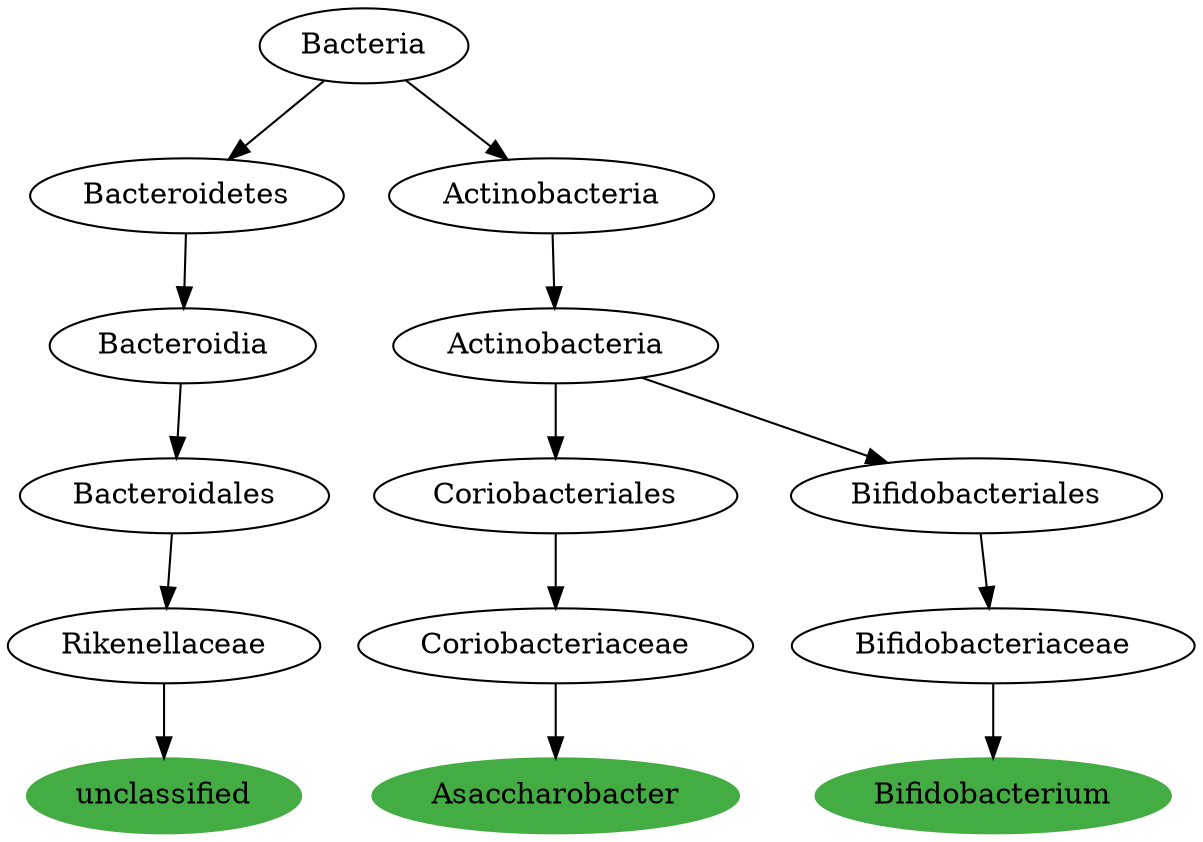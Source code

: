 digraph G { 
	Rikenellaceaeunclassified [label="unclassified", color="#43AC43", style=filled];
	BacteroidalesRikenellaceae [label="Rikenellaceae"];
	Rikenellaceaeunclassified [label="unclassified"];
	BacteroidalesRikenellaceae -> Rikenellaceaeunclassified;
	BacteroidiaBacteroidales [label="Bacteroidales"];
	BacteroidalesRikenellaceae [label="Rikenellaceae"];
	BacteroidiaBacteroidales -> BacteroidalesRikenellaceae;
	BacteroidetesBacteroidia [label="Bacteroidia"];
	BacteroidiaBacteroidales [label="Bacteroidales"];
	BacteroidetesBacteroidia -> BacteroidiaBacteroidales;
	BacteriaBacteroidetes [label="Bacteroidetes"];
	BacteroidetesBacteroidia [label="Bacteroidia"];
	BacteriaBacteroidetes -> BacteroidetesBacteroidia;
	Bacteria [label="Bacteria"];
	BacteriaBacteroidetes [label="Bacteroidetes"];
	Bacteria -> BacteriaBacteroidetes;
	CoriobacteriaceaeAsaccharobacter [label="Asaccharobacter", color="#43AC43", style=filled];
	CoriobacterialesCoriobacteriaceae [label="Coriobacteriaceae"];
	CoriobacteriaceaeAsaccharobacter [label="Asaccharobacter"];
	CoriobacterialesCoriobacteriaceae -> CoriobacteriaceaeAsaccharobacter;
	ActinobacteriaCoriobacteriales [label="Coriobacteriales"];
	CoriobacterialesCoriobacteriaceae [label="Coriobacteriaceae"];
	ActinobacteriaCoriobacteriales -> CoriobacterialesCoriobacteriaceae;
	ActinobacteriaActinobacteria [label="Actinobacteria"];
	ActinobacteriaCoriobacteriales [label="Coriobacteriales"];
	ActinobacteriaActinobacteria -> ActinobacteriaCoriobacteriales;
	BacteriaActinobacteria [label="Actinobacteria"];
	ActinobacteriaActinobacteria [label="Actinobacteria"];
	BacteriaActinobacteria -> ActinobacteriaActinobacteria;
	Bacteria [label="Bacteria"];
	BacteriaActinobacteria [label="Actinobacteria"];
	Bacteria -> BacteriaActinobacteria;
	BifidobacteriaceaeBifidobacterium [label="Bifidobacterium", color="#43AC43", style=filled];
	BifidobacterialesBifidobacteriaceae [label="Bifidobacteriaceae"];
	BifidobacteriaceaeBifidobacterium [label="Bifidobacterium"];
	BifidobacterialesBifidobacteriaceae -> BifidobacteriaceaeBifidobacterium;
	ActinobacteriaBifidobacteriales [label="Bifidobacteriales"];
	BifidobacterialesBifidobacteriaceae [label="Bifidobacteriaceae"];
	ActinobacteriaBifidobacteriales -> BifidobacterialesBifidobacteriaceae;
	ActinobacteriaActinobacteria [label="Actinobacteria"];
	ActinobacteriaBifidobacteriales [label="Bifidobacteriales"];
	ActinobacteriaActinobacteria -> ActinobacteriaBifidobacteriales;

 }
